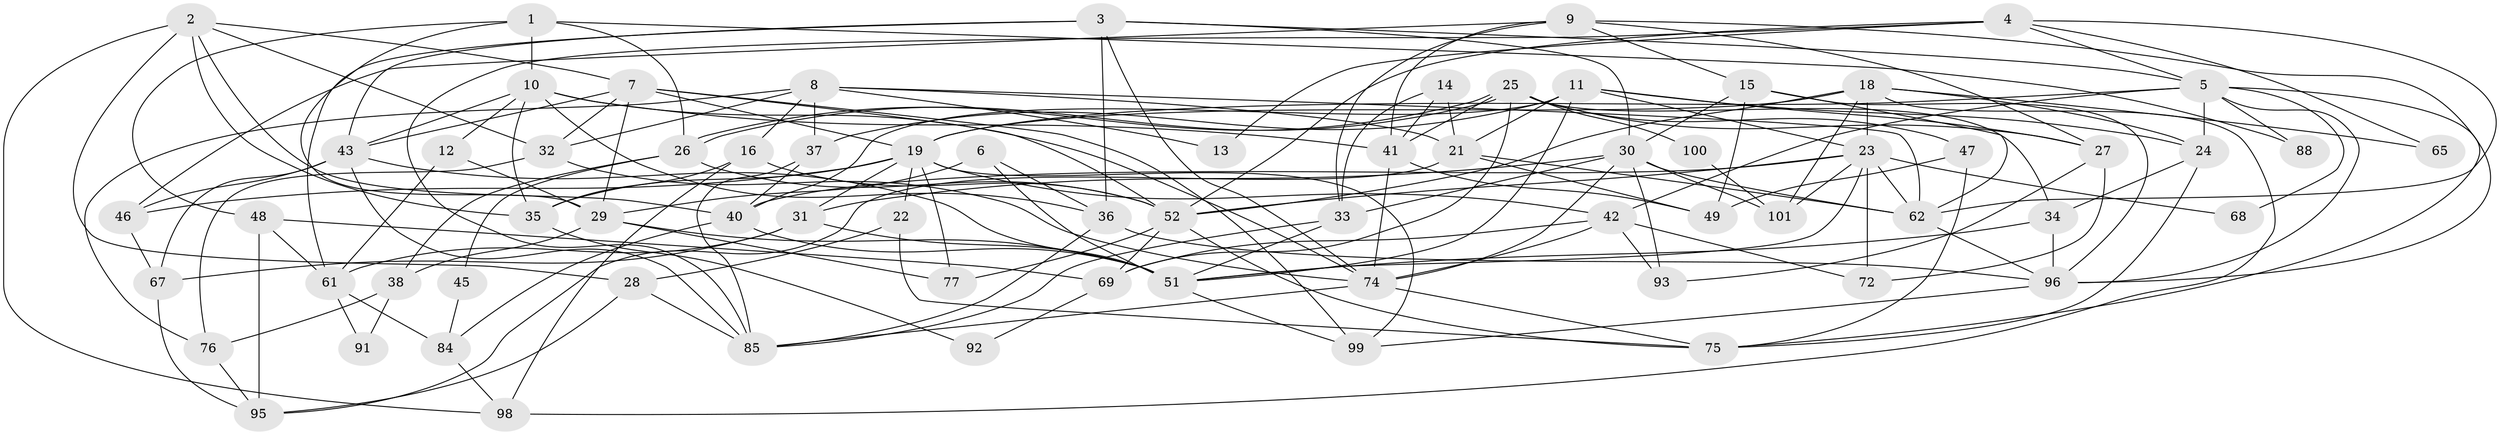 // original degree distribution, {4: 0.26126126126126126, 5: 0.16216216216216217, 3: 0.2882882882882883, 6: 0.10810810810810811, 2: 0.12612612612612611, 7: 0.05405405405405406}
// Generated by graph-tools (version 1.1) at 2025/42/03/06/25 10:42:01]
// undirected, 70 vertices, 179 edges
graph export_dot {
graph [start="1"]
  node [color=gray90,style=filled];
  1 [super="+106"];
  2 [super="+17"];
  3 [super="+71"];
  4 [super="+82"];
  5 [super="+20"];
  6 [super="+50"];
  7 [super="+59"];
  8 [super="+103"];
  9 [super="+87"];
  10 [super="+94"];
  11 [super="+56"];
  12;
  13;
  14;
  15 [super="+54"];
  16;
  18 [super="+86"];
  19 [super="+107"];
  21 [super="+80"];
  22;
  23 [super="+83"];
  24 [super="+73"];
  25 [super="+44"];
  26;
  27 [super="+58"];
  28 [super="+104"];
  29 [super="+57"];
  30 [super="+53"];
  31 [super="+39"];
  32;
  33 [super="+66"];
  34;
  35 [super="+90"];
  36 [super="+97"];
  37 [super="+55"];
  38;
  40 [super="+64"];
  41 [super="+102"];
  42;
  43 [super="+63"];
  45;
  46;
  47;
  48 [super="+78"];
  49;
  51 [super="+60"];
  52 [super="+109"];
  61 [super="+110"];
  62 [super="+70"];
  65;
  67;
  68;
  69 [super="+89"];
  72;
  74 [super="+81"];
  75 [super="+79"];
  76 [super="+105"];
  77;
  84;
  85 [super="+111"];
  88;
  91;
  92;
  93;
  95;
  96 [super="+108"];
  98;
  99;
  100;
  101;
  1 -- 29;
  1 -- 88;
  1 -- 10 [weight=2];
  1 -- 48;
  1 -- 26;
  2 -- 40;
  2 -- 32;
  2 -- 28;
  2 -- 98;
  2 -- 35;
  2 -- 7;
  3 -- 43;
  3 -- 61;
  3 -- 36;
  3 -- 74;
  3 -- 30;
  3 -- 5;
  4 -- 85;
  4 -- 62;
  4 -- 65;
  4 -- 52;
  4 -- 13;
  4 -- 5;
  5 -- 19;
  5 -- 68;
  5 -- 75;
  5 -- 96;
  5 -- 24;
  5 -- 88;
  5 -- 42;
  6 -- 36;
  6 -- 51;
  6 -- 29;
  7 -- 52;
  7 -- 32;
  7 -- 29;
  7 -- 99;
  7 -- 19;
  7 -- 43;
  8 -- 13;
  8 -- 32;
  8 -- 37;
  8 -- 16;
  8 -- 76;
  8 -- 21;
  8 -- 62;
  9 -- 46;
  9 -- 15;
  9 -- 27;
  9 -- 96;
  9 -- 33;
  9 -- 41;
  10 -- 12;
  10 -- 36;
  10 -- 74;
  10 -- 43;
  10 -- 41;
  10 -- 35;
  11 -- 21;
  11 -- 40;
  11 -- 27;
  11 -- 51;
  11 -- 37;
  11 -- 23;
  11 -- 24;
  12 -- 29;
  12 -- 61;
  14 -- 41;
  14 -- 21;
  14 -- 33;
  15 -- 96;
  15 -- 49;
  15 -- 62;
  15 -- 30;
  16 -- 98;
  16 -- 35;
  16 -- 52;
  18 -- 23;
  18 -- 101;
  18 -- 65;
  18 -- 19;
  18 -- 52;
  18 -- 98;
  18 -- 24;
  19 -- 42;
  19 -- 77;
  19 -- 99;
  19 -- 22;
  19 -- 46;
  19 -- 31;
  19 -- 35;
  21 -- 62 [weight=2];
  21 -- 49;
  21 -- 95;
  22 -- 28;
  22 -- 75;
  23 -- 68;
  23 -- 72;
  23 -- 101;
  23 -- 51;
  23 -- 40;
  23 -- 52;
  23 -- 62;
  24 -- 34;
  24 -- 75;
  25 -- 26;
  25 -- 26;
  25 -- 100;
  25 -- 69;
  25 -- 34;
  25 -- 27;
  25 -- 47;
  25 -- 41;
  26 -- 38;
  26 -- 45;
  26 -- 52;
  27 -- 72;
  27 -- 93;
  28 -- 95;
  28 -- 85;
  29 -- 38;
  29 -- 77;
  29 -- 51;
  30 -- 101;
  30 -- 62;
  30 -- 33;
  30 -- 74;
  30 -- 93;
  30 -- 31;
  31 -- 51;
  31 -- 61;
  31 -- 67;
  32 -- 76;
  32 -- 74;
  33 -- 51;
  33 -- 85;
  34 -- 51;
  34 -- 96;
  35 -- 92;
  36 -- 85;
  36 -- 96;
  37 -- 40;
  37 -- 85;
  38 -- 91;
  38 -- 76;
  40 -- 84;
  40 -- 51;
  41 -- 74;
  41 -- 49;
  42 -- 72;
  42 -- 74;
  42 -- 69;
  42 -- 93;
  43 -- 67;
  43 -- 85;
  43 -- 51;
  43 -- 46;
  45 -- 84;
  46 -- 67;
  47 -- 49;
  47 -- 75;
  48 -- 95;
  48 -- 69;
  48 -- 61;
  51 -- 99;
  52 -- 75;
  52 -- 77;
  52 -- 69;
  61 -- 91;
  61 -- 84;
  62 -- 96;
  67 -- 95;
  69 -- 92;
  74 -- 85;
  74 -- 75;
  76 -- 95;
  84 -- 98;
  96 -- 99;
  100 -- 101;
}
